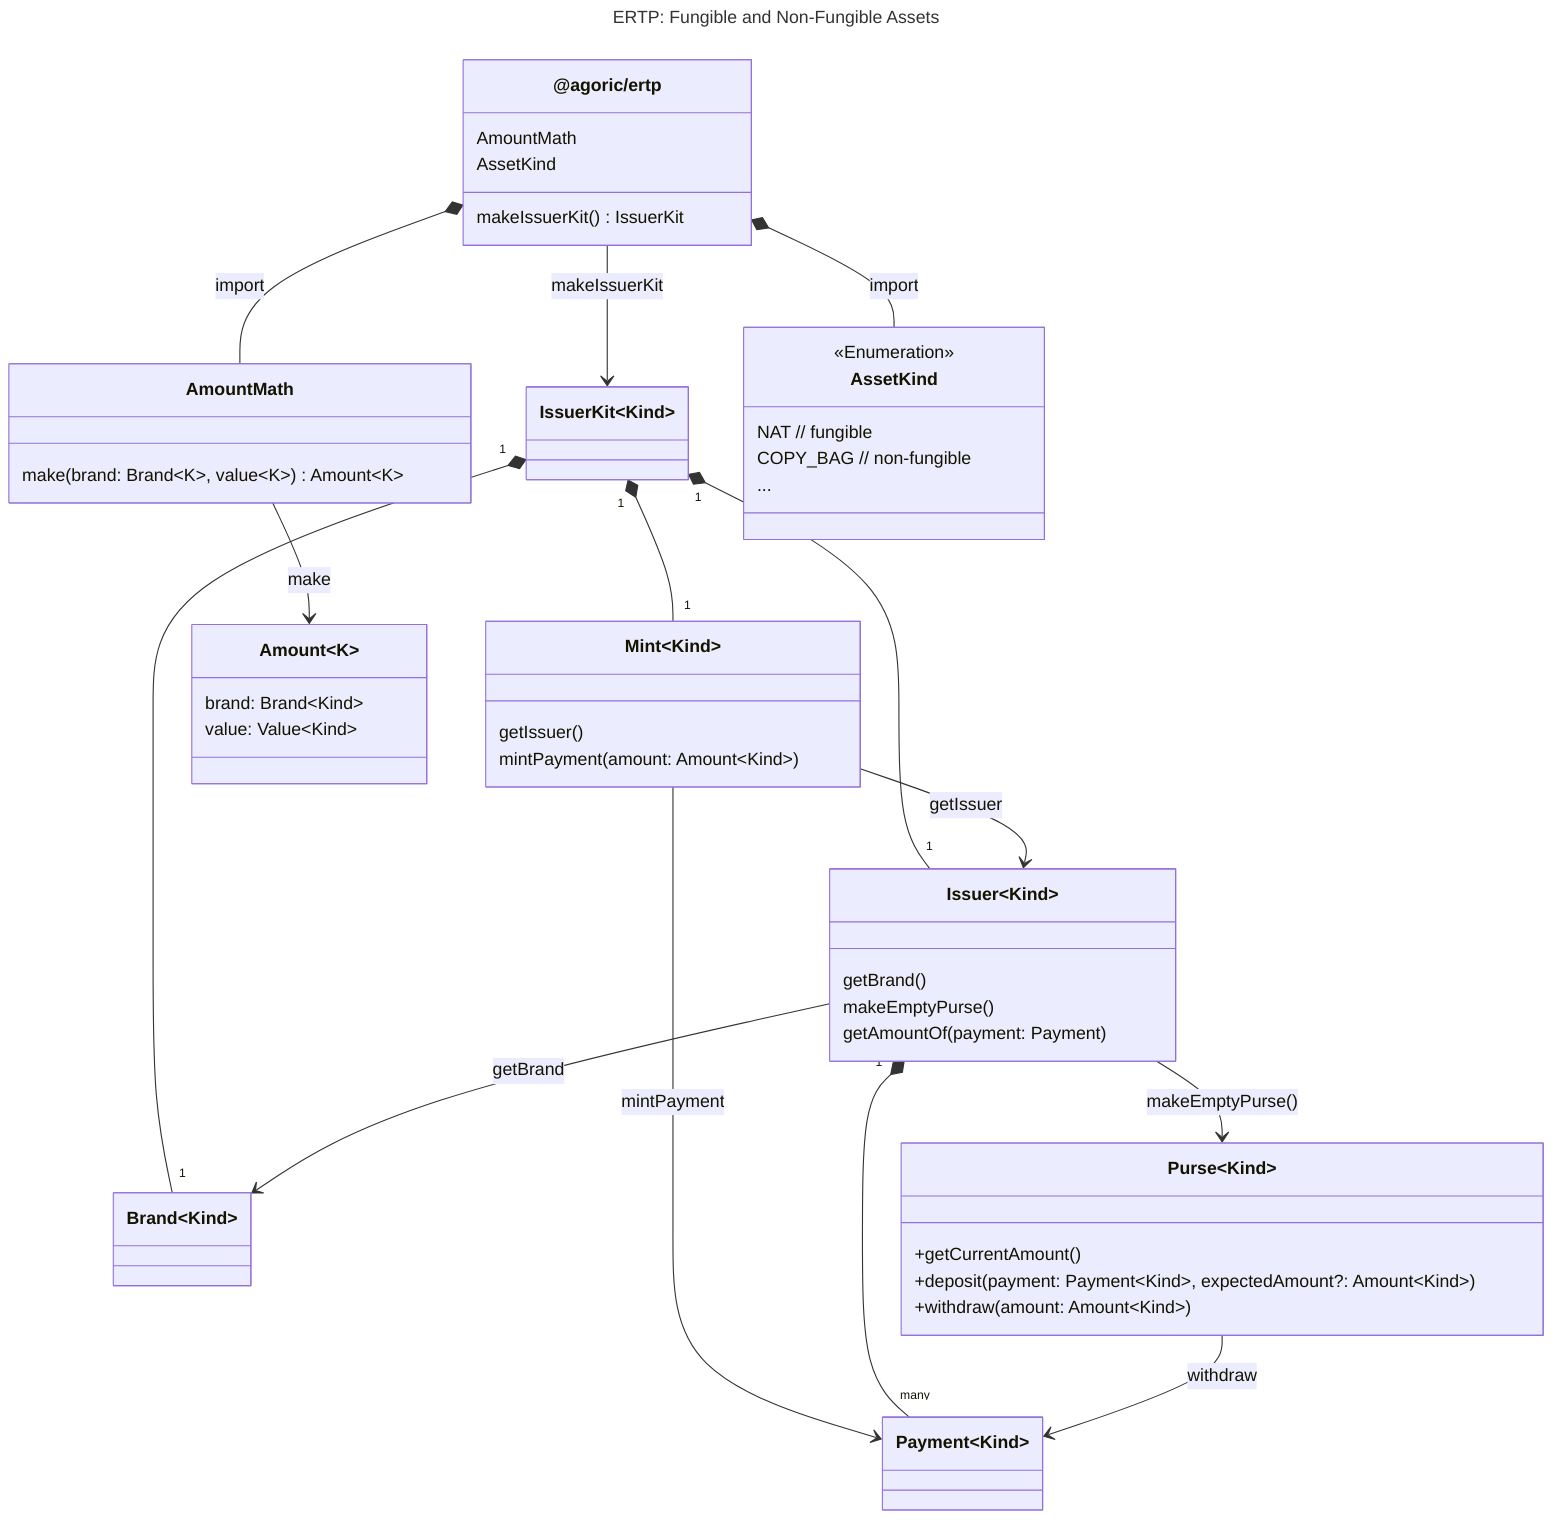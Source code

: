 ---
title: "ERTP: Fungible and Non-Fungible Assets"
---
classDiagram
   class IssuerKit~Kind~
   IssuerKit "1" *-- "1" Mint~Kind~
   IssuerKit "1" *-- "1" Issuer~Kind~
   IssuerKit "1" *-- "1" Brand~Kind~

  class ertp["@agoric/ertp"] {
   makeIssuerKit() IssuerKit
   AmountMath
   AssetKind
  }
  ertp *-- AmountMath : import
  ertp *-- AssetKind : import
  class AmountMath {
    make(brand: Brand~K~, value~K~) Amount~K~
  }
  ertp --> IssuerKit~K~ : makeIssuerKit
  AmountMath --> Amount~K~ : make

   class Mint~Kind~ {
     getIssuer()
     mintPayment(amount: Amount~Kind~)
   }
Mint --> Issuer: getIssuer
Mint --> Payment~Kind~ : mintPayment
   class Issuer~Kind~ {
    getBrand()
makeEmptyPurse()
getAmountOf(payment: Payment)
   }
   Issuer --> Brand: getBrand
   Issuer --> Purse~Kind~: makeEmptyPurse()
   Issuer "1" *-- "many" Payment
   Payment
   class Brand~Kind~
   class Payment~Kind~
   class Amount~Kind~ {
     brand: Brand~Kind~
     value: Value~Kind~
    }
    class Purse~Kind~ {
        +getCurrentAmount()
        +deposit(payment: Payment~Kind~, expectedAmount?: Amount~Kind~)
        +withdraw(amount: Amount~Kind~)
    }
    Purse --> Payment : withdraw

    class AssetKind {
     NAT // fungible
     COPY_BAG // non-fungible
     ...
    }
<<Enumeration>> AssetKind